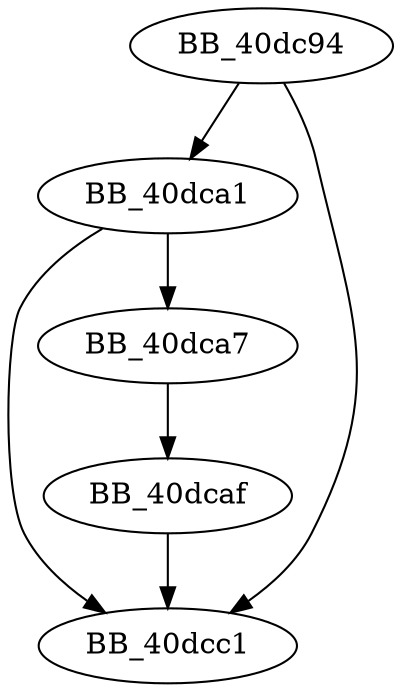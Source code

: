 DiGraph __freebuf{
BB_40dc94->BB_40dca1
BB_40dc94->BB_40dcc1
BB_40dca1->BB_40dca7
BB_40dca1->BB_40dcc1
BB_40dca7->BB_40dcaf
BB_40dcaf->BB_40dcc1
}
